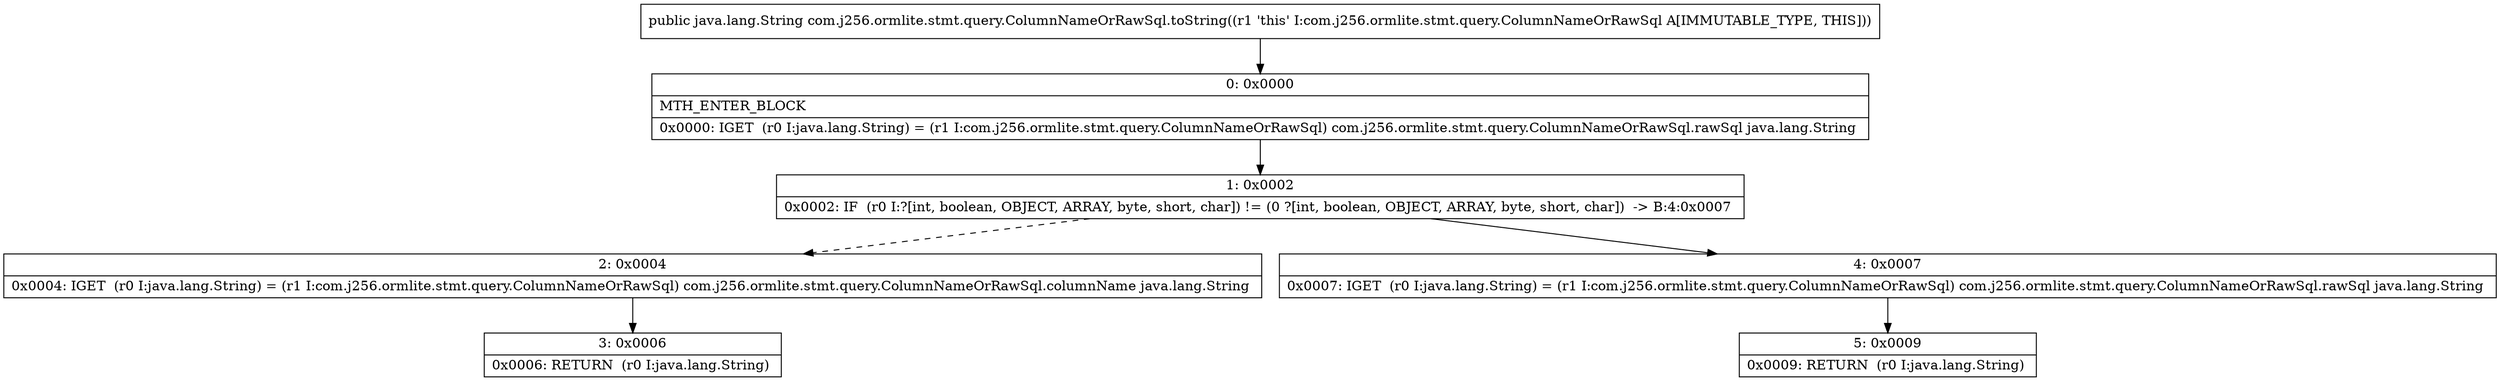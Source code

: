 digraph "CFG forcom.j256.ormlite.stmt.query.ColumnNameOrRawSql.toString()Ljava\/lang\/String;" {
Node_0 [shape=record,label="{0\:\ 0x0000|MTH_ENTER_BLOCK\l|0x0000: IGET  (r0 I:java.lang.String) = (r1 I:com.j256.ormlite.stmt.query.ColumnNameOrRawSql) com.j256.ormlite.stmt.query.ColumnNameOrRawSql.rawSql java.lang.String \l}"];
Node_1 [shape=record,label="{1\:\ 0x0002|0x0002: IF  (r0 I:?[int, boolean, OBJECT, ARRAY, byte, short, char]) != (0 ?[int, boolean, OBJECT, ARRAY, byte, short, char])  \-\> B:4:0x0007 \l}"];
Node_2 [shape=record,label="{2\:\ 0x0004|0x0004: IGET  (r0 I:java.lang.String) = (r1 I:com.j256.ormlite.stmt.query.ColumnNameOrRawSql) com.j256.ormlite.stmt.query.ColumnNameOrRawSql.columnName java.lang.String \l}"];
Node_3 [shape=record,label="{3\:\ 0x0006|0x0006: RETURN  (r0 I:java.lang.String) \l}"];
Node_4 [shape=record,label="{4\:\ 0x0007|0x0007: IGET  (r0 I:java.lang.String) = (r1 I:com.j256.ormlite.stmt.query.ColumnNameOrRawSql) com.j256.ormlite.stmt.query.ColumnNameOrRawSql.rawSql java.lang.String \l}"];
Node_5 [shape=record,label="{5\:\ 0x0009|0x0009: RETURN  (r0 I:java.lang.String) \l}"];
MethodNode[shape=record,label="{public java.lang.String com.j256.ormlite.stmt.query.ColumnNameOrRawSql.toString((r1 'this' I:com.j256.ormlite.stmt.query.ColumnNameOrRawSql A[IMMUTABLE_TYPE, THIS])) }"];
MethodNode -> Node_0;
Node_0 -> Node_1;
Node_1 -> Node_2[style=dashed];
Node_1 -> Node_4;
Node_2 -> Node_3;
Node_4 -> Node_5;
}

